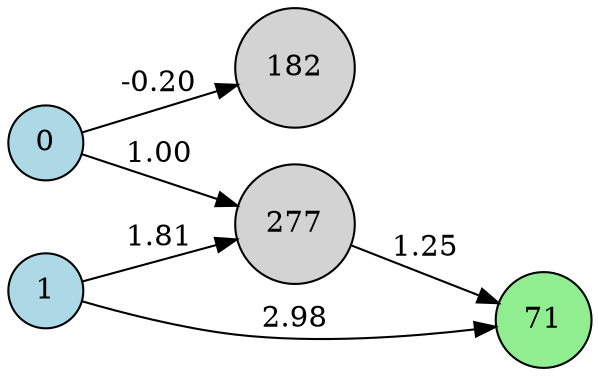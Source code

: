 digraph neat {
  rankdir=LR;
  node [shape=circle];
  node0 [label="0", style=filled, fillcolor=lightblue];
  node1 [label="1", style=filled, fillcolor=lightblue];
  node71 [label="71", style=filled, fillcolor=lightgreen];
  node182 [label="182", style=filled, fillcolor=lightgray];
  node277 [label="277", style=filled, fillcolor=lightgray];
  node1 -> node71 [label="2.98"];
  node0 -> node182 [label="-0.20"];
  node0 -> node277 [label="1.00"];
  node277 -> node71 [label="1.25"];
  node1 -> node277 [label="1.81"];
}
